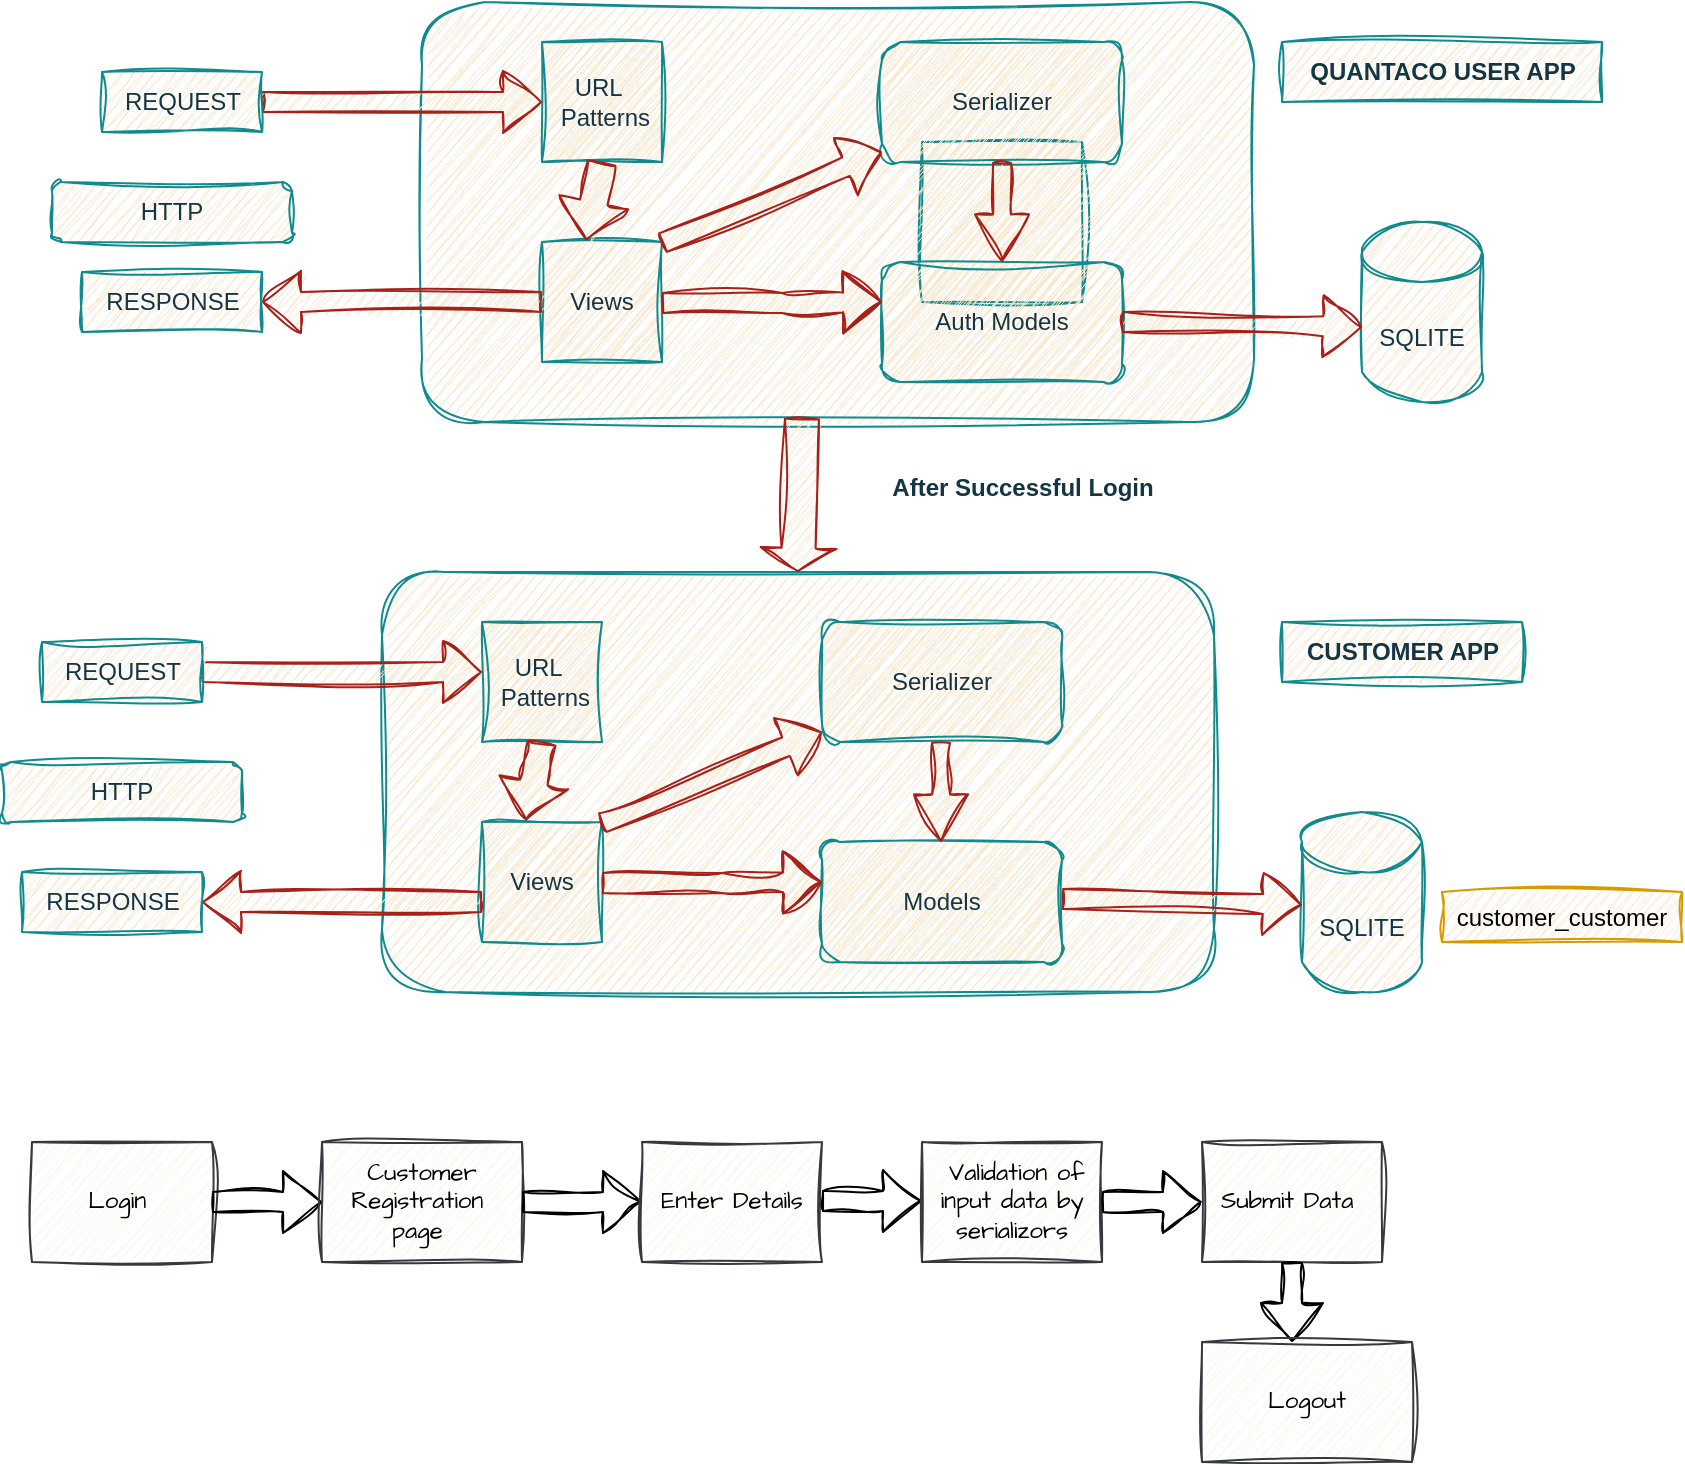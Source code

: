 <mxfile version="24.4.4" type="device">
  <diagram name="Page-1" id="dQ5BMV20sx4ThZoirGmu">
    <mxGraphModel dx="1877" dy="522" grid="1" gridSize="10" guides="1" tooltips="1" connect="1" arrows="1" fold="1" page="1" pageScale="1" pageWidth="827" pageHeight="1169" math="0" shadow="0">
      <root>
        <mxCell id="0" />
        <mxCell id="1" parent="0" />
        <mxCell id="fApwO7AzvbHGPvJC-P2w-2" value="" style="whiteSpace=wrap;html=1;aspect=fixed;labelBackgroundColor=none;fillColor=#FAE5C7;strokeColor=#0F8B8D;fontColor=#143642;sketch=1;curveFitting=1;jiggle=2;" vertex="1" parent="1">
          <mxGeometry x="390" y="420" width="80" height="80" as="geometry" />
        </mxCell>
        <mxCell id="fApwO7AzvbHGPvJC-P2w-3" value="" style="rounded=1;whiteSpace=wrap;html=1;labelBackgroundColor=none;fillColor=#FAE5C7;strokeColor=#0F8B8D;fontColor=#143642;sketch=1;curveFitting=1;jiggle=2;" vertex="1" parent="1">
          <mxGeometry x="140" y="350" width="416" height="210" as="geometry" />
        </mxCell>
        <mxCell id="fApwO7AzvbHGPvJC-P2w-6" value="URL&amp;nbsp; &amp;nbsp;Patterns" style="whiteSpace=wrap;html=1;aspect=fixed;fillColor=#FAE5C7;strokeColor=#0F8B8D;labelBackgroundColor=none;fontColor=#143642;sketch=1;curveFitting=1;jiggle=2;" vertex="1" parent="1">
          <mxGeometry x="200" y="370" width="60" height="60" as="geometry" />
        </mxCell>
        <mxCell id="fApwO7AzvbHGPvJC-P2w-7" value="Views" style="whiteSpace=wrap;html=1;aspect=fixed;fillColor=#FAE5C7;strokeColor=#0F8B8D;labelBackgroundColor=none;fontColor=#143642;sketch=1;curveFitting=1;jiggle=2;" vertex="1" parent="1">
          <mxGeometry x="200" y="470" width="60" height="60" as="geometry" />
        </mxCell>
        <mxCell id="fApwO7AzvbHGPvJC-P2w-8" value="Auth Models" style="rounded=1;whiteSpace=wrap;html=1;fillColor=#FAE5C7;strokeColor=#0F8B8D;labelBackgroundColor=none;fontColor=#143642;sketch=1;curveFitting=1;jiggle=2;" vertex="1" parent="1">
          <mxGeometry x="370" y="480" width="120" height="60" as="geometry" />
        </mxCell>
        <mxCell id="fApwO7AzvbHGPvJC-P2w-9" value="Serializer" style="rounded=1;whiteSpace=wrap;html=1;fillColor=#FAE5C7;strokeColor=#0F8B8D;labelBackgroundColor=none;fontColor=#143642;sketch=1;curveFitting=1;jiggle=2;" vertex="1" parent="1">
          <mxGeometry x="370" y="370" width="120" height="60" as="geometry" />
        </mxCell>
        <mxCell id="fApwO7AzvbHGPvJC-P2w-15" value="" style="shape=flexArrow;endArrow=classic;html=1;rounded=0;fillColor=#FAE5C7;strokeColor=#A8201A;labelBackgroundColor=none;fontColor=default;sketch=1;curveFitting=1;jiggle=2;" edge="1" parent="1">
          <mxGeometry width="50" height="50" relative="1" as="geometry">
            <mxPoint x="260" y="500.5" as="sourcePoint" />
            <mxPoint x="370" y="500" as="targetPoint" />
            <Array as="points">
              <mxPoint x="320" y="500.5" />
            </Array>
          </mxGeometry>
        </mxCell>
        <mxCell id="fApwO7AzvbHGPvJC-P2w-17" value="" style="shape=flexArrow;endArrow=classic;html=1;rounded=0;fillColor=#FAE5C7;strokeColor=#A8201A;labelBackgroundColor=none;fontColor=default;sketch=1;curveFitting=1;jiggle=2;" edge="1" parent="1" target="fApwO7AzvbHGPvJC-P2w-9">
          <mxGeometry width="50" height="50" relative="1" as="geometry">
            <mxPoint x="260" y="470.5" as="sourcePoint" />
            <mxPoint x="370" y="470" as="targetPoint" />
          </mxGeometry>
        </mxCell>
        <mxCell id="fApwO7AzvbHGPvJC-P2w-24" value="" style="shape=flexArrow;endArrow=classic;html=1;rounded=0;endWidth=17;endSize=7.43;width=9;fillColor=#FAE5C7;strokeColor=#A8201A;entryX=0.5;entryY=0;entryDx=0;entryDy=0;labelBackgroundColor=none;fontColor=default;sketch=1;curveFitting=1;jiggle=2;" edge="1" parent="1" source="fApwO7AzvbHGPvJC-P2w-9" target="fApwO7AzvbHGPvJC-P2w-8">
          <mxGeometry width="50" height="50" relative="1" as="geometry">
            <mxPoint x="440" y="430" as="sourcePoint" />
            <mxPoint x="390" y="480" as="targetPoint" />
          </mxGeometry>
        </mxCell>
        <mxCell id="fApwO7AzvbHGPvJC-P2w-26" value="" style="shape=flexArrow;endArrow=classic;html=1;rounded=0;width=14;endSize=5.98;exitX=0.5;exitY=1;exitDx=0;exitDy=0;entryX=0.367;entryY=-0.013;entryDx=0;entryDy=0;fillColor=#FAE5C7;strokeColor=#A8201A;entryPerimeter=0;labelBackgroundColor=none;fontColor=default;sketch=1;curveFitting=1;jiggle=2;" edge="1" parent="1" source="fApwO7AzvbHGPvJC-P2w-6" target="fApwO7AzvbHGPvJC-P2w-7">
          <mxGeometry width="50" height="50" relative="1" as="geometry">
            <mxPoint x="230" y="440" as="sourcePoint" />
            <mxPoint x="180" y="490" as="targetPoint" />
          </mxGeometry>
        </mxCell>
        <mxCell id="fApwO7AzvbHGPvJC-P2w-28" value="" style="shape=flexArrow;endArrow=classic;html=1;rounded=0;entryX=0;entryY=0.5;entryDx=0;entryDy=0;fillColor=#FAE5C7;strokeColor=#A8201A;labelBackgroundColor=none;fontColor=default;sketch=1;curveFitting=1;jiggle=2;" edge="1" parent="1" target="fApwO7AzvbHGPvJC-P2w-6">
          <mxGeometry width="50" height="50" relative="1" as="geometry">
            <mxPoint x="60" y="400" as="sourcePoint" />
            <mxPoint x="120" y="390" as="targetPoint" />
          </mxGeometry>
        </mxCell>
        <mxCell id="fApwO7AzvbHGPvJC-P2w-29" value="" style="shape=flexArrow;endArrow=classic;html=1;rounded=0;entryX=0;entryY=0.5;entryDx=0;entryDy=0;fillColor=#FAE5C7;strokeColor=#A8201A;exitX=0;exitY=0.5;exitDx=0;exitDy=0;labelBackgroundColor=none;fontColor=default;sketch=1;curveFitting=1;jiggle=2;" edge="1" parent="1" source="fApwO7AzvbHGPvJC-P2w-7">
          <mxGeometry width="50" height="50" relative="1" as="geometry">
            <mxPoint x="190" y="500" as="sourcePoint" />
            <mxPoint x="60" y="500" as="targetPoint" />
          </mxGeometry>
        </mxCell>
        <mxCell id="fApwO7AzvbHGPvJC-P2w-30" value="REQUEST" style="text;html=1;align=center;verticalAlign=middle;resizable=0;points=[];autosize=1;strokeColor=#0F8B8D;fillColor=#FAE5C7;labelBackgroundColor=none;fontColor=#143642;sketch=1;curveFitting=1;jiggle=2;" vertex="1" parent="1">
          <mxGeometry x="-20" y="385" width="80" height="30" as="geometry" />
        </mxCell>
        <mxCell id="fApwO7AzvbHGPvJC-P2w-31" value="RESPONSE" style="text;html=1;align=center;verticalAlign=middle;resizable=0;points=[];autosize=1;strokeColor=#0F8B8D;fillColor=#FAE5C7;labelBackgroundColor=none;fontColor=#143642;sketch=1;curveFitting=1;jiggle=2;" vertex="1" parent="1">
          <mxGeometry x="-30" y="485" width="90" height="30" as="geometry" />
        </mxCell>
        <mxCell id="fApwO7AzvbHGPvJC-P2w-33" value="SQLITE" style="shape=cylinder3;whiteSpace=wrap;html=1;boundedLbl=1;backgroundOutline=1;size=15;labelBackgroundColor=none;fillColor=#FAE5C7;strokeColor=#0F8B8D;fontColor=#143642;sketch=1;curveFitting=1;jiggle=2;" vertex="1" parent="1">
          <mxGeometry x="610" y="460" width="60" height="90" as="geometry" />
        </mxCell>
        <mxCell id="fApwO7AzvbHGPvJC-P2w-34" value="" style="shape=flexArrow;endArrow=classic;html=1;rounded=0;exitX=1;exitY=0.5;exitDx=0;exitDy=0;entryX=0;entryY=0;entryDx=0;entryDy=52.5;entryPerimeter=0;fillColor=#FAE5C7;strokeColor=#A8201A;labelBackgroundColor=none;fontColor=default;sketch=1;curveFitting=1;jiggle=2;" edge="1" parent="1" source="fApwO7AzvbHGPvJC-P2w-8" target="fApwO7AzvbHGPvJC-P2w-33">
          <mxGeometry width="50" height="50" relative="1" as="geometry">
            <mxPoint x="560" y="540" as="sourcePoint" />
            <mxPoint x="610" y="490" as="targetPoint" />
          </mxGeometry>
        </mxCell>
        <mxCell id="fApwO7AzvbHGPvJC-P2w-38" value="&lt;b&gt;QUANTACO USER APP&lt;/b&gt;" style="text;html=1;align=center;verticalAlign=middle;resizable=0;points=[];autosize=1;strokeColor=#0F8B8D;fillColor=#FAE5C7;fontColor=#143642;labelBackgroundColor=none;sketch=1;curveFitting=1;jiggle=2;" vertex="1" parent="1">
          <mxGeometry x="570" y="370" width="160" height="30" as="geometry" />
        </mxCell>
        <mxCell id="fApwO7AzvbHGPvJC-P2w-39" value="HTTP" style="rounded=1;whiteSpace=wrap;html=1;strokeColor=#0F8B8D;fontColor=#143642;fillColor=#FAE5C7;sketch=1;curveFitting=1;jiggle=2;" vertex="1" parent="1">
          <mxGeometry x="-45" y="440" width="120" height="30" as="geometry" />
        </mxCell>
        <mxCell id="fApwO7AzvbHGPvJC-P2w-42" value="" style="rounded=1;whiteSpace=wrap;html=1;labelBackgroundColor=none;fillColor=#FAE5C7;strokeColor=#0F8B8D;fontColor=#143642;sketch=1;curveFitting=1;jiggle=2;" vertex="1" parent="1">
          <mxGeometry x="120" y="635" width="416" height="210" as="geometry" />
        </mxCell>
        <mxCell id="fApwO7AzvbHGPvJC-P2w-43" value="URL&amp;nbsp; &amp;nbsp;Patterns" style="whiteSpace=wrap;html=1;aspect=fixed;fillColor=#FAE5C7;strokeColor=#0F8B8D;labelBackgroundColor=none;fontColor=#143642;sketch=1;curveFitting=1;jiggle=2;" vertex="1" parent="1">
          <mxGeometry x="170" y="660" width="60" height="60" as="geometry" />
        </mxCell>
        <mxCell id="fApwO7AzvbHGPvJC-P2w-54" value="Views" style="whiteSpace=wrap;html=1;aspect=fixed;fillColor=#FAE5C7;strokeColor=#0F8B8D;labelBackgroundColor=none;fontColor=#143642;sketch=1;curveFitting=1;jiggle=2;" vertex="1" parent="1">
          <mxGeometry x="170" y="760" width="60" height="60" as="geometry" />
        </mxCell>
        <mxCell id="fApwO7AzvbHGPvJC-P2w-55" value="" style="shape=flexArrow;endArrow=classic;html=1;rounded=0;width=14;endSize=5.98;exitX=0.5;exitY=1;exitDx=0;exitDy=0;entryX=0.367;entryY=-0.013;entryDx=0;entryDy=0;fillColor=#FAE5C7;strokeColor=#A8201A;entryPerimeter=0;labelBackgroundColor=none;fontColor=default;sketch=1;curveFitting=1;jiggle=2;" edge="1" parent="1" target="fApwO7AzvbHGPvJC-P2w-54">
          <mxGeometry width="50" height="50" relative="1" as="geometry">
            <mxPoint x="200" y="720" as="sourcePoint" />
            <mxPoint x="150" y="780" as="targetPoint" />
          </mxGeometry>
        </mxCell>
        <mxCell id="fApwO7AzvbHGPvJC-P2w-56" value="Models" style="rounded=1;whiteSpace=wrap;html=1;fillColor=#FAE5C7;strokeColor=#0F8B8D;labelBackgroundColor=none;fontColor=#143642;sketch=1;curveFitting=1;jiggle=2;" vertex="1" parent="1">
          <mxGeometry x="340" y="770" width="120" height="60" as="geometry" />
        </mxCell>
        <mxCell id="fApwO7AzvbHGPvJC-P2w-57" value="Serializer" style="rounded=1;whiteSpace=wrap;html=1;fillColor=#FAE5C7;strokeColor=#0F8B8D;labelBackgroundColor=none;fontColor=#143642;sketch=1;curveFitting=1;jiggle=2;" vertex="1" parent="1">
          <mxGeometry x="340" y="660" width="120" height="60" as="geometry" />
        </mxCell>
        <mxCell id="fApwO7AzvbHGPvJC-P2w-58" value="" style="shape=flexArrow;endArrow=classic;html=1;rounded=0;fillColor=#FAE5C7;strokeColor=#A8201A;labelBackgroundColor=none;fontColor=default;sketch=1;curveFitting=1;jiggle=2;" edge="1" parent="1">
          <mxGeometry width="50" height="50" relative="1" as="geometry">
            <mxPoint x="230" y="790.5" as="sourcePoint" />
            <mxPoint x="340" y="790" as="targetPoint" />
            <Array as="points">
              <mxPoint x="290" y="790.5" />
            </Array>
          </mxGeometry>
        </mxCell>
        <mxCell id="fApwO7AzvbHGPvJC-P2w-59" value="" style="shape=flexArrow;endArrow=classic;html=1;rounded=0;fillColor=#FAE5C7;strokeColor=#A8201A;labelBackgroundColor=none;fontColor=default;sketch=1;curveFitting=1;jiggle=2;" edge="1" parent="1" target="fApwO7AzvbHGPvJC-P2w-57">
          <mxGeometry width="50" height="50" relative="1" as="geometry">
            <mxPoint x="230" y="760.5" as="sourcePoint" />
            <mxPoint x="340" y="760" as="targetPoint" />
          </mxGeometry>
        </mxCell>
        <mxCell id="fApwO7AzvbHGPvJC-P2w-60" value="SQLITE" style="shape=cylinder3;whiteSpace=wrap;html=1;boundedLbl=1;backgroundOutline=1;size=15;labelBackgroundColor=none;fillColor=#FAE5C7;strokeColor=#0F8B8D;fontColor=#143642;sketch=1;curveFitting=1;jiggle=2;" vertex="1" parent="1">
          <mxGeometry x="580" y="755" width="60" height="90" as="geometry" />
        </mxCell>
        <mxCell id="fApwO7AzvbHGPvJC-P2w-61" value="" style="shape=flexArrow;endArrow=classic;html=1;rounded=0;exitX=1;exitY=0.5;exitDx=0;exitDy=0;entryX=0;entryY=0;entryDx=0;entryDy=52.5;entryPerimeter=0;fillColor=#FAE5C7;strokeColor=#A8201A;labelBackgroundColor=none;fontColor=default;sketch=1;curveFitting=1;jiggle=2;" edge="1" parent="1">
          <mxGeometry width="50" height="50" relative="1" as="geometry">
            <mxPoint x="460" y="798.5" as="sourcePoint" />
            <mxPoint x="580" y="801.5" as="targetPoint" />
          </mxGeometry>
        </mxCell>
        <mxCell id="fApwO7AzvbHGPvJC-P2w-66" value="" style="shape=flexArrow;endArrow=classic;html=1;rounded=0;entryX=0;entryY=0.5;entryDx=0;entryDy=0;fillColor=#FAE5C7;strokeColor=#A8201A;exitX=0;exitY=0.5;exitDx=0;exitDy=0;labelBackgroundColor=none;fontColor=default;sketch=1;curveFitting=1;jiggle=2;" edge="1" parent="1">
          <mxGeometry width="50" height="50" relative="1" as="geometry">
            <mxPoint x="170" y="800" as="sourcePoint" />
            <mxPoint x="30" y="800" as="targetPoint" />
          </mxGeometry>
        </mxCell>
        <mxCell id="fApwO7AzvbHGPvJC-P2w-67" value="RESPONSE" style="text;html=1;align=center;verticalAlign=middle;resizable=0;points=[];autosize=1;strokeColor=#0F8B8D;fillColor=#FAE5C7;labelBackgroundColor=none;fontColor=#143642;sketch=1;curveFitting=1;jiggle=2;" vertex="1" parent="1">
          <mxGeometry x="-60" y="785" width="90" height="30" as="geometry" />
        </mxCell>
        <mxCell id="fApwO7AzvbHGPvJC-P2w-68" value="HTTP" style="rounded=1;whiteSpace=wrap;html=1;strokeColor=#0F8B8D;fontColor=#143642;fillColor=#FAE5C7;sketch=1;curveFitting=1;jiggle=2;" vertex="1" parent="1">
          <mxGeometry x="-70" y="730" width="120" height="30" as="geometry" />
        </mxCell>
        <mxCell id="fApwO7AzvbHGPvJC-P2w-69" value="" style="shape=flexArrow;endArrow=classic;html=1;rounded=0;entryX=0;entryY=0.5;entryDx=0;entryDy=0;fillColor=#FAE5C7;strokeColor=#A8201A;labelBackgroundColor=none;fontColor=default;sketch=1;curveFitting=1;jiggle=2;" edge="1" parent="1">
          <mxGeometry width="50" height="50" relative="1" as="geometry">
            <mxPoint x="30" y="685" as="sourcePoint" />
            <mxPoint x="170" y="685" as="targetPoint" />
          </mxGeometry>
        </mxCell>
        <mxCell id="fApwO7AzvbHGPvJC-P2w-70" value="REQUEST" style="text;html=1;align=center;verticalAlign=middle;resizable=0;points=[];autosize=1;strokeColor=#0F8B8D;fillColor=#FAE5C7;labelBackgroundColor=none;fontColor=#143642;sketch=1;curveFitting=1;jiggle=2;" vertex="1" parent="1">
          <mxGeometry x="-50" y="670" width="80" height="30" as="geometry" />
        </mxCell>
        <mxCell id="fApwO7AzvbHGPvJC-P2w-71" value="&lt;b&gt;CUSTOMER APP&lt;/b&gt;" style="text;html=1;align=center;verticalAlign=middle;resizable=0;points=[];autosize=1;strokeColor=#0F8B8D;fillColor=#FAE5C7;fontColor=#143642;labelBackgroundColor=none;sketch=1;curveFitting=1;jiggle=2;" vertex="1" parent="1">
          <mxGeometry x="570" y="660" width="120" height="30" as="geometry" />
        </mxCell>
        <mxCell id="fApwO7AzvbHGPvJC-P2w-72" value="" style="shape=flexArrow;endArrow=classic;html=1;rounded=0;strokeColor=#A8201A;fontColor=#143642;fillColor=#FAE5C7;width=17;endSize=3.49;entryX=0.5;entryY=0;entryDx=0;entryDy=0;sketch=1;curveFitting=1;jiggle=2;" edge="1" parent="1" target="fApwO7AzvbHGPvJC-P2w-42">
          <mxGeometry width="50" height="50" relative="1" as="geometry">
            <mxPoint x="330" y="558" as="sourcePoint" />
            <mxPoint x="340" y="620" as="targetPoint" />
          </mxGeometry>
        </mxCell>
        <mxCell id="fApwO7AzvbHGPvJC-P2w-73" value="&lt;b&gt;After Successful Login&lt;/b&gt;" style="text;html=1;align=center;verticalAlign=middle;resizable=0;points=[];autosize=1;strokeColor=none;fillColor=none;fontColor=#143642;sketch=1;curveFitting=1;jiggle=2;" vertex="1" parent="1">
          <mxGeometry x="365" y="578" width="150" height="30" as="geometry" />
        </mxCell>
        <mxCell id="fApwO7AzvbHGPvJC-P2w-76" value="" style="shape=flexArrow;endArrow=classic;html=1;rounded=0;endWidth=17;endSize=7.43;width=9;fillColor=#FAE5C7;strokeColor=#A8201A;entryX=0.5;entryY=0;entryDx=0;entryDy=0;labelBackgroundColor=none;fontColor=default;sketch=1;curveFitting=1;jiggle=2;" edge="1" parent="1">
          <mxGeometry width="50" height="50" relative="1" as="geometry">
            <mxPoint x="399.5" y="720" as="sourcePoint" />
            <mxPoint x="399.5" y="770" as="targetPoint" />
          </mxGeometry>
        </mxCell>
        <mxCell id="fApwO7AzvbHGPvJC-P2w-77" value="customer_customer" style="whiteSpace=wrap;html=1;fillColor=#ffe6cc;strokeColor=#d79b00;sketch=1;curveFitting=1;jiggle=2;" vertex="1" parent="1">
          <mxGeometry x="650" y="795" width="120" height="25" as="geometry" />
        </mxCell>
        <mxCell id="fApwO7AzvbHGPvJC-P2w-79" value="Login&amp;nbsp;" style="rounded=0;whiteSpace=wrap;html=1;sketch=1;hachureGap=4;jiggle=2;curveFitting=1;fontFamily=Architects Daughter;fontSource=https%3A%2F%2Ffonts.googleapis.com%2Fcss%3Ffamily%3DArchitects%2BDaughter;fillColor=#f9f7ed;strokeColor=#36393d;" vertex="1" parent="1">
          <mxGeometry x="-55" y="920" width="90" height="60" as="geometry" />
        </mxCell>
        <mxCell id="fApwO7AzvbHGPvJC-P2w-82" value="" style="shape=flexArrow;endArrow=classic;html=1;rounded=0;sketch=1;hachureGap=4;jiggle=2;curveFitting=1;fontFamily=Architects Daughter;fontSource=https%3A%2F%2Ffonts.googleapis.com%2Fcss%3Ffamily%3DArchitects%2BDaughter;exitX=1;exitY=0.5;exitDx=0;exitDy=0;" edge="1" parent="1" source="fApwO7AzvbHGPvJC-P2w-79">
          <mxGeometry width="50" height="50" relative="1" as="geometry">
            <mxPoint x="25" y="960" as="sourcePoint" />
            <mxPoint x="90" y="950" as="targetPoint" />
          </mxGeometry>
        </mxCell>
        <mxCell id="fApwO7AzvbHGPvJC-P2w-83" value="Customer Registration&amp;nbsp; page&amp;nbsp;" style="rounded=0;whiteSpace=wrap;html=1;sketch=1;hachureGap=4;jiggle=2;curveFitting=1;fontFamily=Architects Daughter;fontSource=https%3A%2F%2Ffonts.googleapis.com%2Fcss%3Ffamily%3DArchitects%2BDaughter;fillColor=#f9f7ed;strokeColor=#36393d;" vertex="1" parent="1">
          <mxGeometry x="90" y="920" width="100" height="60" as="geometry" />
        </mxCell>
        <mxCell id="fApwO7AzvbHGPvJC-P2w-85" value="" style="shape=flexArrow;endArrow=classic;html=1;rounded=0;sketch=1;hachureGap=4;jiggle=2;curveFitting=1;fontFamily=Architects Daughter;fontSource=https%3A%2F%2Ffonts.googleapis.com%2Fcss%3Ffamily%3DArchitects%2BDaughter;exitX=1;exitY=0.5;exitDx=0;exitDy=0;" edge="1" parent="1" source="fApwO7AzvbHGPvJC-P2w-83">
          <mxGeometry width="50" height="50" relative="1" as="geometry">
            <mxPoint x="390" y="930" as="sourcePoint" />
            <mxPoint x="250" y="950" as="targetPoint" />
          </mxGeometry>
        </mxCell>
        <mxCell id="fApwO7AzvbHGPvJC-P2w-86" value="Enter Details" style="rounded=0;whiteSpace=wrap;html=1;sketch=1;hachureGap=4;jiggle=2;curveFitting=1;fontFamily=Architects Daughter;fontSource=https%3A%2F%2Ffonts.googleapis.com%2Fcss%3Ffamily%3DArchitects%2BDaughter;fillColor=#f9f7ed;strokeColor=#36393d;" vertex="1" parent="1">
          <mxGeometry x="250" y="920" width="90" height="60" as="geometry" />
        </mxCell>
        <mxCell id="fApwO7AzvbHGPvJC-P2w-87" value="" style="shape=flexArrow;endArrow=classic;html=1;rounded=0;sketch=1;hachureGap=4;jiggle=2;curveFitting=1;fontFamily=Architects Daughter;fontSource=https%3A%2F%2Ffonts.googleapis.com%2Fcss%3Ffamily%3DArchitects%2BDaughter;" edge="1" parent="1">
          <mxGeometry width="50" height="50" relative="1" as="geometry">
            <mxPoint x="340" y="949.5" as="sourcePoint" />
            <mxPoint x="390" y="949.5" as="targetPoint" />
          </mxGeometry>
        </mxCell>
        <mxCell id="fApwO7AzvbHGPvJC-P2w-88" value="&amp;nbsp;Validation of input data by serializors" style="rounded=0;whiteSpace=wrap;html=1;sketch=1;hachureGap=4;jiggle=2;curveFitting=1;fontFamily=Architects Daughter;fontSource=https%3A%2F%2Ffonts.googleapis.com%2Fcss%3Ffamily%3DArchitects%2BDaughter;fillColor=#f9f7ed;strokeColor=#36393d;" vertex="1" parent="1">
          <mxGeometry x="390" y="920" width="90" height="60" as="geometry" />
        </mxCell>
        <mxCell id="fApwO7AzvbHGPvJC-P2w-89" value="" style="shape=flexArrow;endArrow=classic;html=1;rounded=0;sketch=1;hachureGap=4;jiggle=2;curveFitting=1;fontFamily=Architects Daughter;fontSource=https%3A%2F%2Ffonts.googleapis.com%2Fcss%3Ffamily%3DArchitects%2BDaughter;exitX=1;exitY=0.5;exitDx=0;exitDy=0;" edge="1" parent="1" source="fApwO7AzvbHGPvJC-P2w-88">
          <mxGeometry width="50" height="50" relative="1" as="geometry">
            <mxPoint x="390" y="930" as="sourcePoint" />
            <mxPoint x="530" y="950" as="targetPoint" />
          </mxGeometry>
        </mxCell>
        <mxCell id="fApwO7AzvbHGPvJC-P2w-90" value="Submit Data&amp;nbsp;" style="rounded=0;whiteSpace=wrap;html=1;sketch=1;hachureGap=4;jiggle=2;curveFitting=1;fontFamily=Architects Daughter;fontSource=https%3A%2F%2Ffonts.googleapis.com%2Fcss%3Ffamily%3DArchitects%2BDaughter;fillColor=#f9f7ed;strokeColor=#36393d;" vertex="1" parent="1">
          <mxGeometry x="530" y="920" width="90" height="60" as="geometry" />
        </mxCell>
        <mxCell id="fApwO7AzvbHGPvJC-P2w-91" value="" style="shape=flexArrow;endArrow=classic;html=1;rounded=0;sketch=1;hachureGap=4;jiggle=2;curveFitting=1;fontFamily=Architects Daughter;fontSource=https%3A%2F%2Ffonts.googleapis.com%2Fcss%3Ffamily%3DArchitects%2BDaughter;exitX=0.5;exitY=1;exitDx=0;exitDy=0;" edge="1" parent="1" source="fApwO7AzvbHGPvJC-P2w-90">
          <mxGeometry width="50" height="50" relative="1" as="geometry">
            <mxPoint x="390" y="930" as="sourcePoint" />
            <mxPoint x="575" y="1020" as="targetPoint" />
          </mxGeometry>
        </mxCell>
        <mxCell id="fApwO7AzvbHGPvJC-P2w-92" value="Logout" style="rounded=0;whiteSpace=wrap;html=1;sketch=1;hachureGap=4;jiggle=2;curveFitting=1;fontFamily=Architects Daughter;fontSource=https%3A%2F%2Ffonts.googleapis.com%2Fcss%3Ffamily%3DArchitects%2BDaughter;fillColor=#f9f7ed;strokeColor=#36393d;" vertex="1" parent="1">
          <mxGeometry x="530" y="1020" width="105" height="60" as="geometry" />
        </mxCell>
      </root>
    </mxGraphModel>
  </diagram>
</mxfile>

